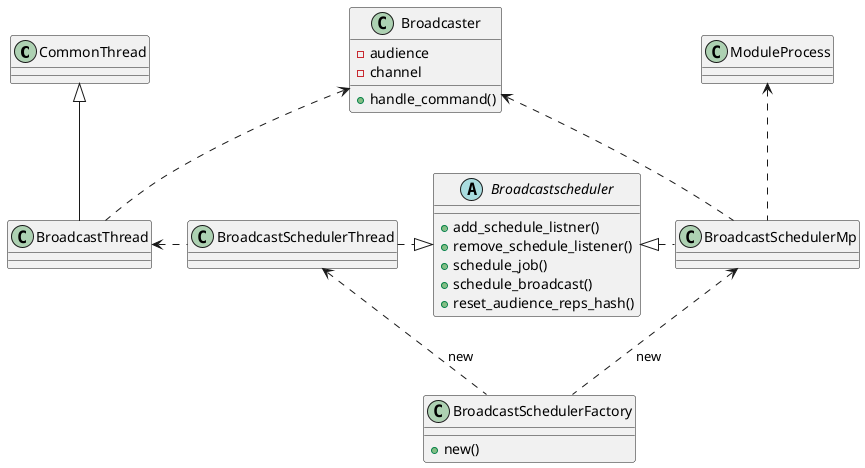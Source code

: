 @startuml
'----- Declaration
'etc
class "CommonThread" as common_thread
class "ModuleProcess" as module_process

'broadcasters
class "Broadcaster" as bc {
    - audience
    - channel

    + handle_command()
}

abstract class "Broadcastscheduler" as bc_scheduler {
    + add_schedule_listner()
    + remove_schedule_listener()
    + schedule_job()
    + schedule_broadcast()
    + reset_audience_reps_hash()
}

class "BroadcastThread" as bc_thread {
}

class "BroadcastSchedulerThread" as bc_scheduler_thread {
}

class "BroadcastSchedulerMp" as bc_scheduler_mp {
}

class "BroadcastSchedulerFactory" as bc_factory {
    + new()
}



'----- Relations
'Additional
common_thread <|-- bc_thread

'broadcast_scheduler
bc_scheduler <|. bc_scheduler_mp
bc_scheduler_thread .|> bc_scheduler

'factory
bc_scheduler_thread <.. bc_factory: new
bc_scheduler_mp <.. bc_factory: new

'Thread
bc_thread <. bc_scheduler_thread
bc <.. bc_thread

'Process
bc <. bc_scheduler_mp
module_process <.. bc_scheduler_mp

@enduml